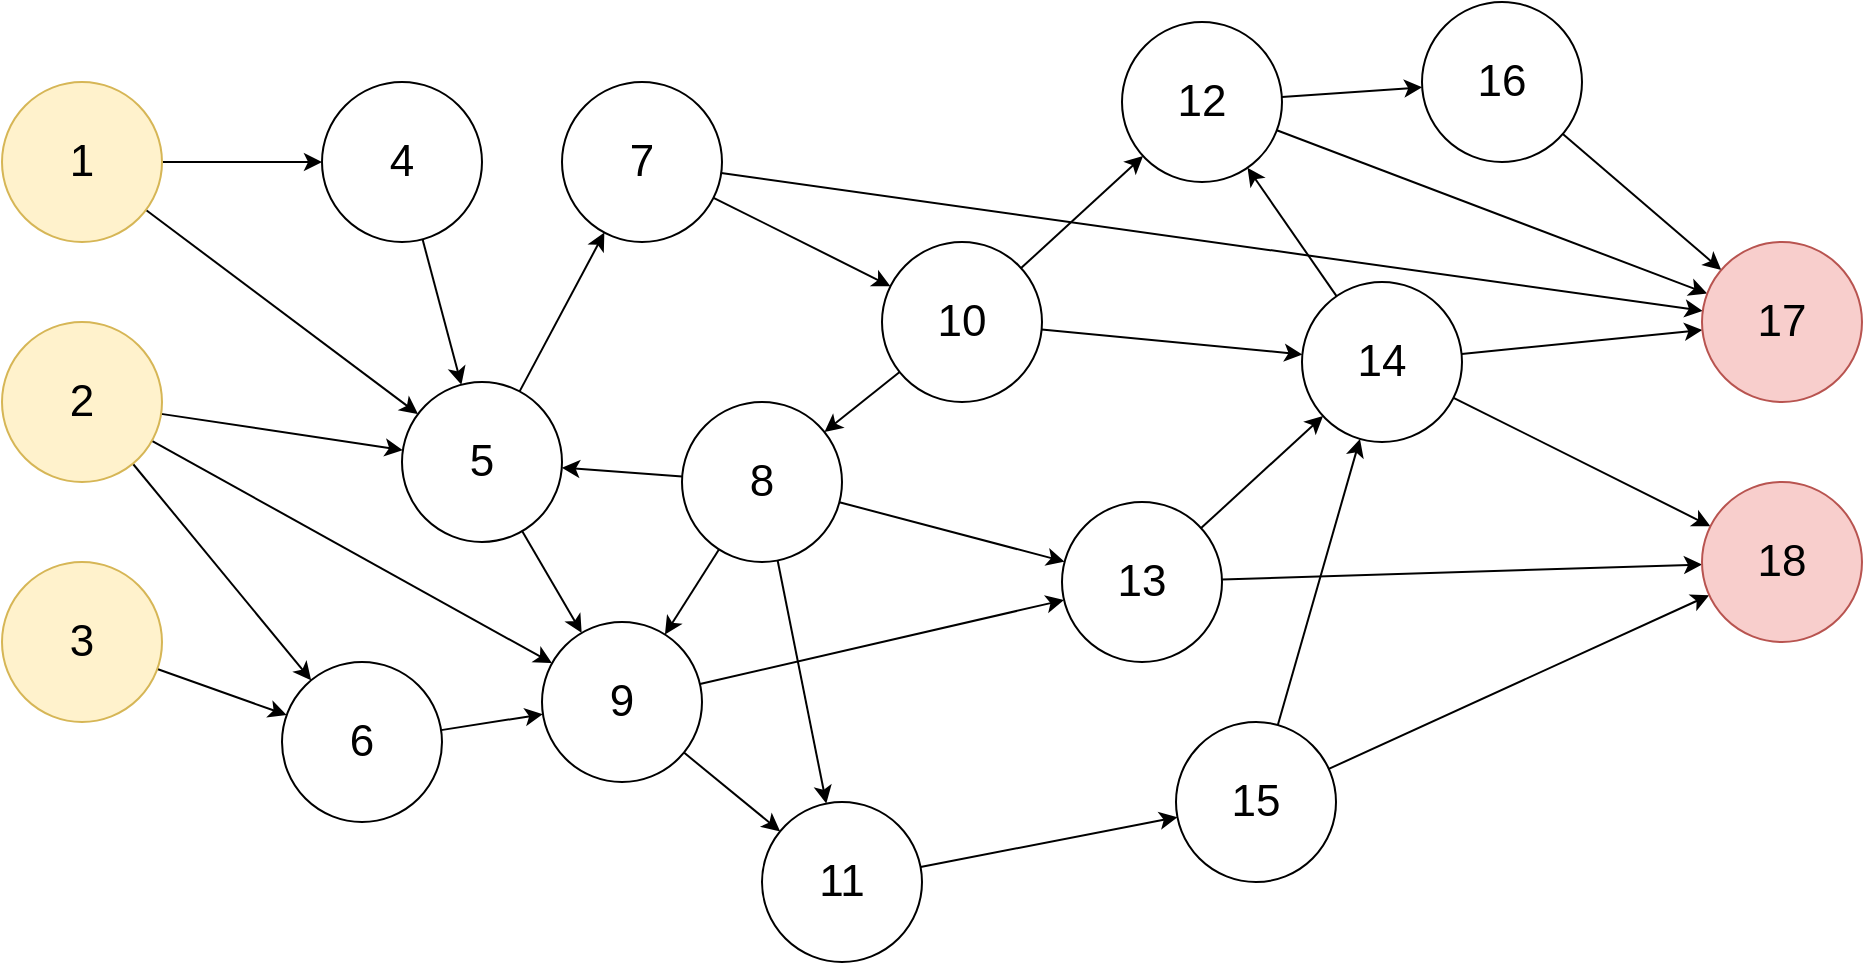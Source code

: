 <mxfile version="12.4.3" type="device" pages="1"><diagram id="2xKPiwGUgoj82sbHL8Kj" name="Page-1"><mxGraphModel dx="1097" dy="1013" grid="1" gridSize="10" guides="1" tooltips="1" connect="1" arrows="1" fold="1" page="1" pageScale="1" pageWidth="827" pageHeight="1169" math="0" shadow="0"><root><mxCell id="0"/><mxCell id="1" parent="0"/><mxCell id="foOghN6f6vNboTpbXMf6-1" style="edgeStyle=none;rounded=0;orthogonalLoop=1;jettySize=auto;html=1;fontSize=22;" edge="1" parent="1" source="foOghN6f6vNboTpbXMf6-3" target="foOghN6f6vNboTpbXMf6-11"><mxGeometry relative="1" as="geometry"/></mxCell><mxCell id="foOghN6f6vNboTpbXMf6-2" style="edgeStyle=none;rounded=0;orthogonalLoop=1;jettySize=auto;html=1;fontSize=22;" edge="1" parent="1" source="foOghN6f6vNboTpbXMf6-3" target="foOghN6f6vNboTpbXMf6-14"><mxGeometry relative="1" as="geometry"/></mxCell><mxCell id="foOghN6f6vNboTpbXMf6-3" value="1" style="ellipse;whiteSpace=wrap;html=1;aspect=fixed;fillColor=#fff2cc;strokeColor=#d6b656;fontSize=22;" vertex="1" parent="1"><mxGeometry x="150" y="430" width="80" height="80" as="geometry"/></mxCell><mxCell id="foOghN6f6vNboTpbXMf6-4" style="edgeStyle=none;rounded=0;orthogonalLoop=1;jettySize=auto;html=1;fontSize=22;" edge="1" parent="1" source="foOghN6f6vNboTpbXMf6-7" target="foOghN6f6vNboTpbXMf6-14"><mxGeometry relative="1" as="geometry"/></mxCell><mxCell id="foOghN6f6vNboTpbXMf6-5" style="edgeStyle=none;rounded=0;orthogonalLoop=1;jettySize=auto;html=1;fontSize=22;" edge="1" parent="1" source="foOghN6f6vNboTpbXMf6-7" target="foOghN6f6vNboTpbXMf6-16"><mxGeometry relative="1" as="geometry"/></mxCell><mxCell id="foOghN6f6vNboTpbXMf6-6" style="edgeStyle=none;rounded=0;orthogonalLoop=1;jettySize=auto;html=1;fontSize=22;" edge="1" parent="1" source="foOghN6f6vNboTpbXMf6-7" target="foOghN6f6vNboTpbXMf6-31"><mxGeometry relative="1" as="geometry"/></mxCell><mxCell id="foOghN6f6vNboTpbXMf6-7" value="2" style="ellipse;whiteSpace=wrap;html=1;aspect=fixed;fillColor=#fff2cc;strokeColor=#d6b656;fontSize=22;" vertex="1" parent="1"><mxGeometry x="150" y="550" width="80" height="80" as="geometry"/></mxCell><mxCell id="foOghN6f6vNboTpbXMf6-8" style="rounded=0;orthogonalLoop=1;jettySize=auto;html=1;fontSize=22;" edge="1" parent="1" source="foOghN6f6vNboTpbXMf6-9" target="foOghN6f6vNboTpbXMf6-16"><mxGeometry relative="1" as="geometry"/></mxCell><mxCell id="foOghN6f6vNboTpbXMf6-9" value="3" style="ellipse;whiteSpace=wrap;html=1;aspect=fixed;fillColor=#fff2cc;strokeColor=#d6b656;fontSize=22;" vertex="1" parent="1"><mxGeometry x="150" y="670" width="80" height="80" as="geometry"/></mxCell><mxCell id="foOghN6f6vNboTpbXMf6-10" style="edgeStyle=none;rounded=0;orthogonalLoop=1;jettySize=auto;html=1;fontSize=22;" edge="1" parent="1" source="foOghN6f6vNboTpbXMf6-11" target="foOghN6f6vNboTpbXMf6-14"><mxGeometry relative="1" as="geometry"/></mxCell><mxCell id="foOghN6f6vNboTpbXMf6-11" value="4" style="ellipse;whiteSpace=wrap;html=1;aspect=fixed;fontSize=22;" vertex="1" parent="1"><mxGeometry x="310" y="430" width="80" height="80" as="geometry"/></mxCell><mxCell id="foOghN6f6vNboTpbXMf6-12" style="edgeStyle=none;rounded=0;orthogonalLoop=1;jettySize=auto;html=1;fontSize=22;" edge="1" parent="1" source="foOghN6f6vNboTpbXMf6-14" target="foOghN6f6vNboTpbXMf6-31"><mxGeometry relative="1" as="geometry"/></mxCell><mxCell id="foOghN6f6vNboTpbXMf6-13" style="edgeStyle=none;rounded=0;orthogonalLoop=1;jettySize=auto;html=1;fontSize=22;" edge="1" parent="1" source="foOghN6f6vNboTpbXMf6-14" target="foOghN6f6vNboTpbXMf6-19"><mxGeometry relative="1" as="geometry"/></mxCell><mxCell id="foOghN6f6vNboTpbXMf6-14" value="5" style="ellipse;whiteSpace=wrap;html=1;aspect=fixed;fontSize=22;" vertex="1" parent="1"><mxGeometry x="350" y="580" width="80" height="80" as="geometry"/></mxCell><mxCell id="foOghN6f6vNboTpbXMf6-15" style="edgeStyle=none;rounded=0;orthogonalLoop=1;jettySize=auto;html=1;fontSize=22;" edge="1" parent="1" source="foOghN6f6vNboTpbXMf6-16" target="foOghN6f6vNboTpbXMf6-31"><mxGeometry relative="1" as="geometry"/></mxCell><mxCell id="foOghN6f6vNboTpbXMf6-16" value="6" style="ellipse;whiteSpace=wrap;html=1;aspect=fixed;fontSize=22;" vertex="1" parent="1"><mxGeometry x="290" y="720" width="80" height="80" as="geometry"/></mxCell><mxCell id="foOghN6f6vNboTpbXMf6-17" style="edgeStyle=none;rounded=0;orthogonalLoop=1;jettySize=auto;html=1;fontSize=22;" edge="1" parent="1" source="foOghN6f6vNboTpbXMf6-19" target="foOghN6f6vNboTpbXMf6-28"><mxGeometry relative="1" as="geometry"/></mxCell><mxCell id="foOghN6f6vNboTpbXMf6-18" style="edgeStyle=none;rounded=0;orthogonalLoop=1;jettySize=auto;html=1;fontSize=22;" edge="1" parent="1" source="foOghN6f6vNboTpbXMf6-19" target="foOghN6f6vNboTpbXMf6-49"><mxGeometry relative="1" as="geometry"/></mxCell><mxCell id="foOghN6f6vNboTpbXMf6-19" value="7" style="ellipse;whiteSpace=wrap;html=1;aspect=fixed;fontSize=22;" vertex="1" parent="1"><mxGeometry x="430" y="430" width="80" height="80" as="geometry"/></mxCell><mxCell id="foOghN6f6vNboTpbXMf6-20" style="edgeStyle=none;rounded=0;orthogonalLoop=1;jettySize=auto;html=1;fontSize=22;" edge="1" parent="1" source="foOghN6f6vNboTpbXMf6-24" target="foOghN6f6vNboTpbXMf6-14"><mxGeometry relative="1" as="geometry"/></mxCell><mxCell id="foOghN6f6vNboTpbXMf6-21" style="edgeStyle=none;rounded=0;orthogonalLoop=1;jettySize=auto;html=1;fontSize=22;" edge="1" parent="1" source="foOghN6f6vNboTpbXMf6-24" target="foOghN6f6vNboTpbXMf6-39"><mxGeometry relative="1" as="geometry"/></mxCell><mxCell id="foOghN6f6vNboTpbXMf6-22" style="edgeStyle=none;rounded=0;orthogonalLoop=1;jettySize=auto;html=1;fontSize=22;" edge="1" parent="1" source="foOghN6f6vNboTpbXMf6-24" target="foOghN6f6vNboTpbXMf6-31"><mxGeometry relative="1" as="geometry"/></mxCell><mxCell id="foOghN6f6vNboTpbXMf6-23" style="edgeStyle=none;rounded=0;orthogonalLoop=1;jettySize=auto;html=1;fontSize=22;" edge="1" parent="1" source="foOghN6f6vNboTpbXMf6-24" target="foOghN6f6vNboTpbXMf6-33"><mxGeometry relative="1" as="geometry"/></mxCell><mxCell id="foOghN6f6vNboTpbXMf6-24" value="8" style="ellipse;whiteSpace=wrap;html=1;aspect=fixed;fontSize=22;" vertex="1" parent="1"><mxGeometry x="490" y="590" width="80" height="80" as="geometry"/></mxCell><mxCell id="foOghN6f6vNboTpbXMf6-25" style="edgeStyle=none;rounded=0;orthogonalLoop=1;jettySize=auto;html=1;fontSize=22;" edge="1" parent="1" source="foOghN6f6vNboTpbXMf6-28" target="foOghN6f6vNboTpbXMf6-24"><mxGeometry relative="1" as="geometry"/></mxCell><mxCell id="foOghN6f6vNboTpbXMf6-26" style="edgeStyle=none;rounded=0;orthogonalLoop=1;jettySize=auto;html=1;fontSize=22;" edge="1" parent="1" source="foOghN6f6vNboTpbXMf6-28" target="foOghN6f6vNboTpbXMf6-43"><mxGeometry relative="1" as="geometry"/></mxCell><mxCell id="foOghN6f6vNboTpbXMf6-27" style="edgeStyle=none;rounded=0;orthogonalLoop=1;jettySize=auto;html=1;fontSize=22;" edge="1" parent="1" source="foOghN6f6vNboTpbXMf6-28" target="foOghN6f6vNboTpbXMf6-46"><mxGeometry relative="1" as="geometry"/></mxCell><mxCell id="foOghN6f6vNboTpbXMf6-28" value="10" style="ellipse;whiteSpace=wrap;html=1;aspect=fixed;fontSize=22;" vertex="1" parent="1"><mxGeometry x="590" y="510" width="80" height="80" as="geometry"/></mxCell><mxCell id="foOghN6f6vNboTpbXMf6-29" style="edgeStyle=none;rounded=0;orthogonalLoop=1;jettySize=auto;html=1;fontSize=22;" edge="1" parent="1" source="foOghN6f6vNboTpbXMf6-31" target="foOghN6f6vNboTpbXMf6-33"><mxGeometry relative="1" as="geometry"/></mxCell><mxCell id="foOghN6f6vNboTpbXMf6-30" style="edgeStyle=none;rounded=0;orthogonalLoop=1;jettySize=auto;html=1;fontSize=22;" edge="1" parent="1" source="foOghN6f6vNboTpbXMf6-31" target="foOghN6f6vNboTpbXMf6-39"><mxGeometry relative="1" as="geometry"/></mxCell><mxCell id="foOghN6f6vNboTpbXMf6-31" value="9" style="ellipse;whiteSpace=wrap;html=1;aspect=fixed;fontSize=22;" vertex="1" parent="1"><mxGeometry x="420" y="700" width="80" height="80" as="geometry"/></mxCell><mxCell id="foOghN6f6vNboTpbXMf6-32" style="edgeStyle=none;rounded=0;orthogonalLoop=1;jettySize=auto;html=1;fontSize=22;" edge="1" parent="1" source="foOghN6f6vNboTpbXMf6-33" target="foOghN6f6vNboTpbXMf6-36"><mxGeometry relative="1" as="geometry"/></mxCell><mxCell id="foOghN6f6vNboTpbXMf6-33" value="11" style="ellipse;whiteSpace=wrap;html=1;aspect=fixed;fontSize=22;" vertex="1" parent="1"><mxGeometry x="530" y="790" width="80" height="80" as="geometry"/></mxCell><mxCell id="foOghN6f6vNboTpbXMf6-34" style="edgeStyle=none;rounded=0;orthogonalLoop=1;jettySize=auto;html=1;fontSize=22;" edge="1" parent="1" source="foOghN6f6vNboTpbXMf6-36" target="foOghN6f6vNboTpbXMf6-43"><mxGeometry relative="1" as="geometry"/></mxCell><mxCell id="foOghN6f6vNboTpbXMf6-35" style="edgeStyle=none;rounded=0;orthogonalLoop=1;jettySize=auto;html=1;fontSize=22;" edge="1" parent="1" source="foOghN6f6vNboTpbXMf6-36" target="foOghN6f6vNboTpbXMf6-50"><mxGeometry relative="1" as="geometry"/></mxCell><mxCell id="foOghN6f6vNboTpbXMf6-36" value="15" style="ellipse;whiteSpace=wrap;html=1;aspect=fixed;fontSize=22;" vertex="1" parent="1"><mxGeometry x="737" y="750" width="80" height="80" as="geometry"/></mxCell><mxCell id="foOghN6f6vNboTpbXMf6-37" style="edgeStyle=none;rounded=0;orthogonalLoop=1;jettySize=auto;html=1;fontSize=22;" edge="1" parent="1" source="foOghN6f6vNboTpbXMf6-39" target="foOghN6f6vNboTpbXMf6-43"><mxGeometry relative="1" as="geometry"/></mxCell><mxCell id="foOghN6f6vNboTpbXMf6-38" style="edgeStyle=none;rounded=0;orthogonalLoop=1;jettySize=auto;html=1;fontSize=22;" edge="1" parent="1" source="foOghN6f6vNboTpbXMf6-39" target="foOghN6f6vNboTpbXMf6-50"><mxGeometry relative="1" as="geometry"/></mxCell><mxCell id="foOghN6f6vNboTpbXMf6-39" value="13" style="ellipse;whiteSpace=wrap;html=1;aspect=fixed;fontSize=22;" vertex="1" parent="1"><mxGeometry x="680" y="640" width="80" height="80" as="geometry"/></mxCell><mxCell id="foOghN6f6vNboTpbXMf6-40" style="edgeStyle=none;rounded=0;orthogonalLoop=1;jettySize=auto;html=1;fontSize=22;" edge="1" parent="1" source="foOghN6f6vNboTpbXMf6-43" target="foOghN6f6vNboTpbXMf6-46"><mxGeometry relative="1" as="geometry"/></mxCell><mxCell id="foOghN6f6vNboTpbXMf6-41" style="edgeStyle=none;rounded=0;orthogonalLoop=1;jettySize=auto;html=1;fontSize=22;" edge="1" parent="1" source="foOghN6f6vNboTpbXMf6-43" target="foOghN6f6vNboTpbXMf6-49"><mxGeometry relative="1" as="geometry"/></mxCell><mxCell id="foOghN6f6vNboTpbXMf6-42" style="edgeStyle=none;rounded=0;orthogonalLoop=1;jettySize=auto;html=1;fontSize=22;" edge="1" parent="1" source="foOghN6f6vNboTpbXMf6-43" target="foOghN6f6vNboTpbXMf6-50"><mxGeometry relative="1" as="geometry"/></mxCell><mxCell id="foOghN6f6vNboTpbXMf6-43" value="14" style="ellipse;whiteSpace=wrap;html=1;aspect=fixed;fontSize=22;" vertex="1" parent="1"><mxGeometry x="800" y="530" width="80" height="80" as="geometry"/></mxCell><mxCell id="foOghN6f6vNboTpbXMf6-44" style="edgeStyle=none;rounded=0;orthogonalLoop=1;jettySize=auto;html=1;fontSize=22;" edge="1" parent="1" source="foOghN6f6vNboTpbXMf6-46" target="foOghN6f6vNboTpbXMf6-48"><mxGeometry relative="1" as="geometry"/></mxCell><mxCell id="foOghN6f6vNboTpbXMf6-45" style="edgeStyle=none;rounded=0;orthogonalLoop=1;jettySize=auto;html=1;fontSize=22;" edge="1" parent="1" source="foOghN6f6vNboTpbXMf6-46" target="foOghN6f6vNboTpbXMf6-49"><mxGeometry relative="1" as="geometry"/></mxCell><mxCell id="foOghN6f6vNboTpbXMf6-46" value="12" style="ellipse;whiteSpace=wrap;html=1;aspect=fixed;fontSize=22;" vertex="1" parent="1"><mxGeometry x="710" y="400" width="80" height="80" as="geometry"/></mxCell><mxCell id="foOghN6f6vNboTpbXMf6-47" style="edgeStyle=none;rounded=0;orthogonalLoop=1;jettySize=auto;html=1;fontSize=22;" edge="1" parent="1" source="foOghN6f6vNboTpbXMf6-48" target="foOghN6f6vNboTpbXMf6-49"><mxGeometry relative="1" as="geometry"/></mxCell><mxCell id="foOghN6f6vNboTpbXMf6-48" value="16" style="ellipse;whiteSpace=wrap;html=1;aspect=fixed;fontSize=22;" vertex="1" parent="1"><mxGeometry x="860" y="390" width="80" height="80" as="geometry"/></mxCell><mxCell id="foOghN6f6vNboTpbXMf6-49" value="17" style="ellipse;whiteSpace=wrap;html=1;aspect=fixed;fillColor=#f8cecc;strokeColor=#b85450;fontSize=22;" vertex="1" parent="1"><mxGeometry x="1000" y="510" width="80" height="80" as="geometry"/></mxCell><mxCell id="foOghN6f6vNboTpbXMf6-50" value="18" style="ellipse;whiteSpace=wrap;html=1;aspect=fixed;fillColor=#f8cecc;strokeColor=#b85450;fontSize=22;" vertex="1" parent="1"><mxGeometry x="1000" y="630" width="80" height="80" as="geometry"/></mxCell></root></mxGraphModel></diagram></mxfile>